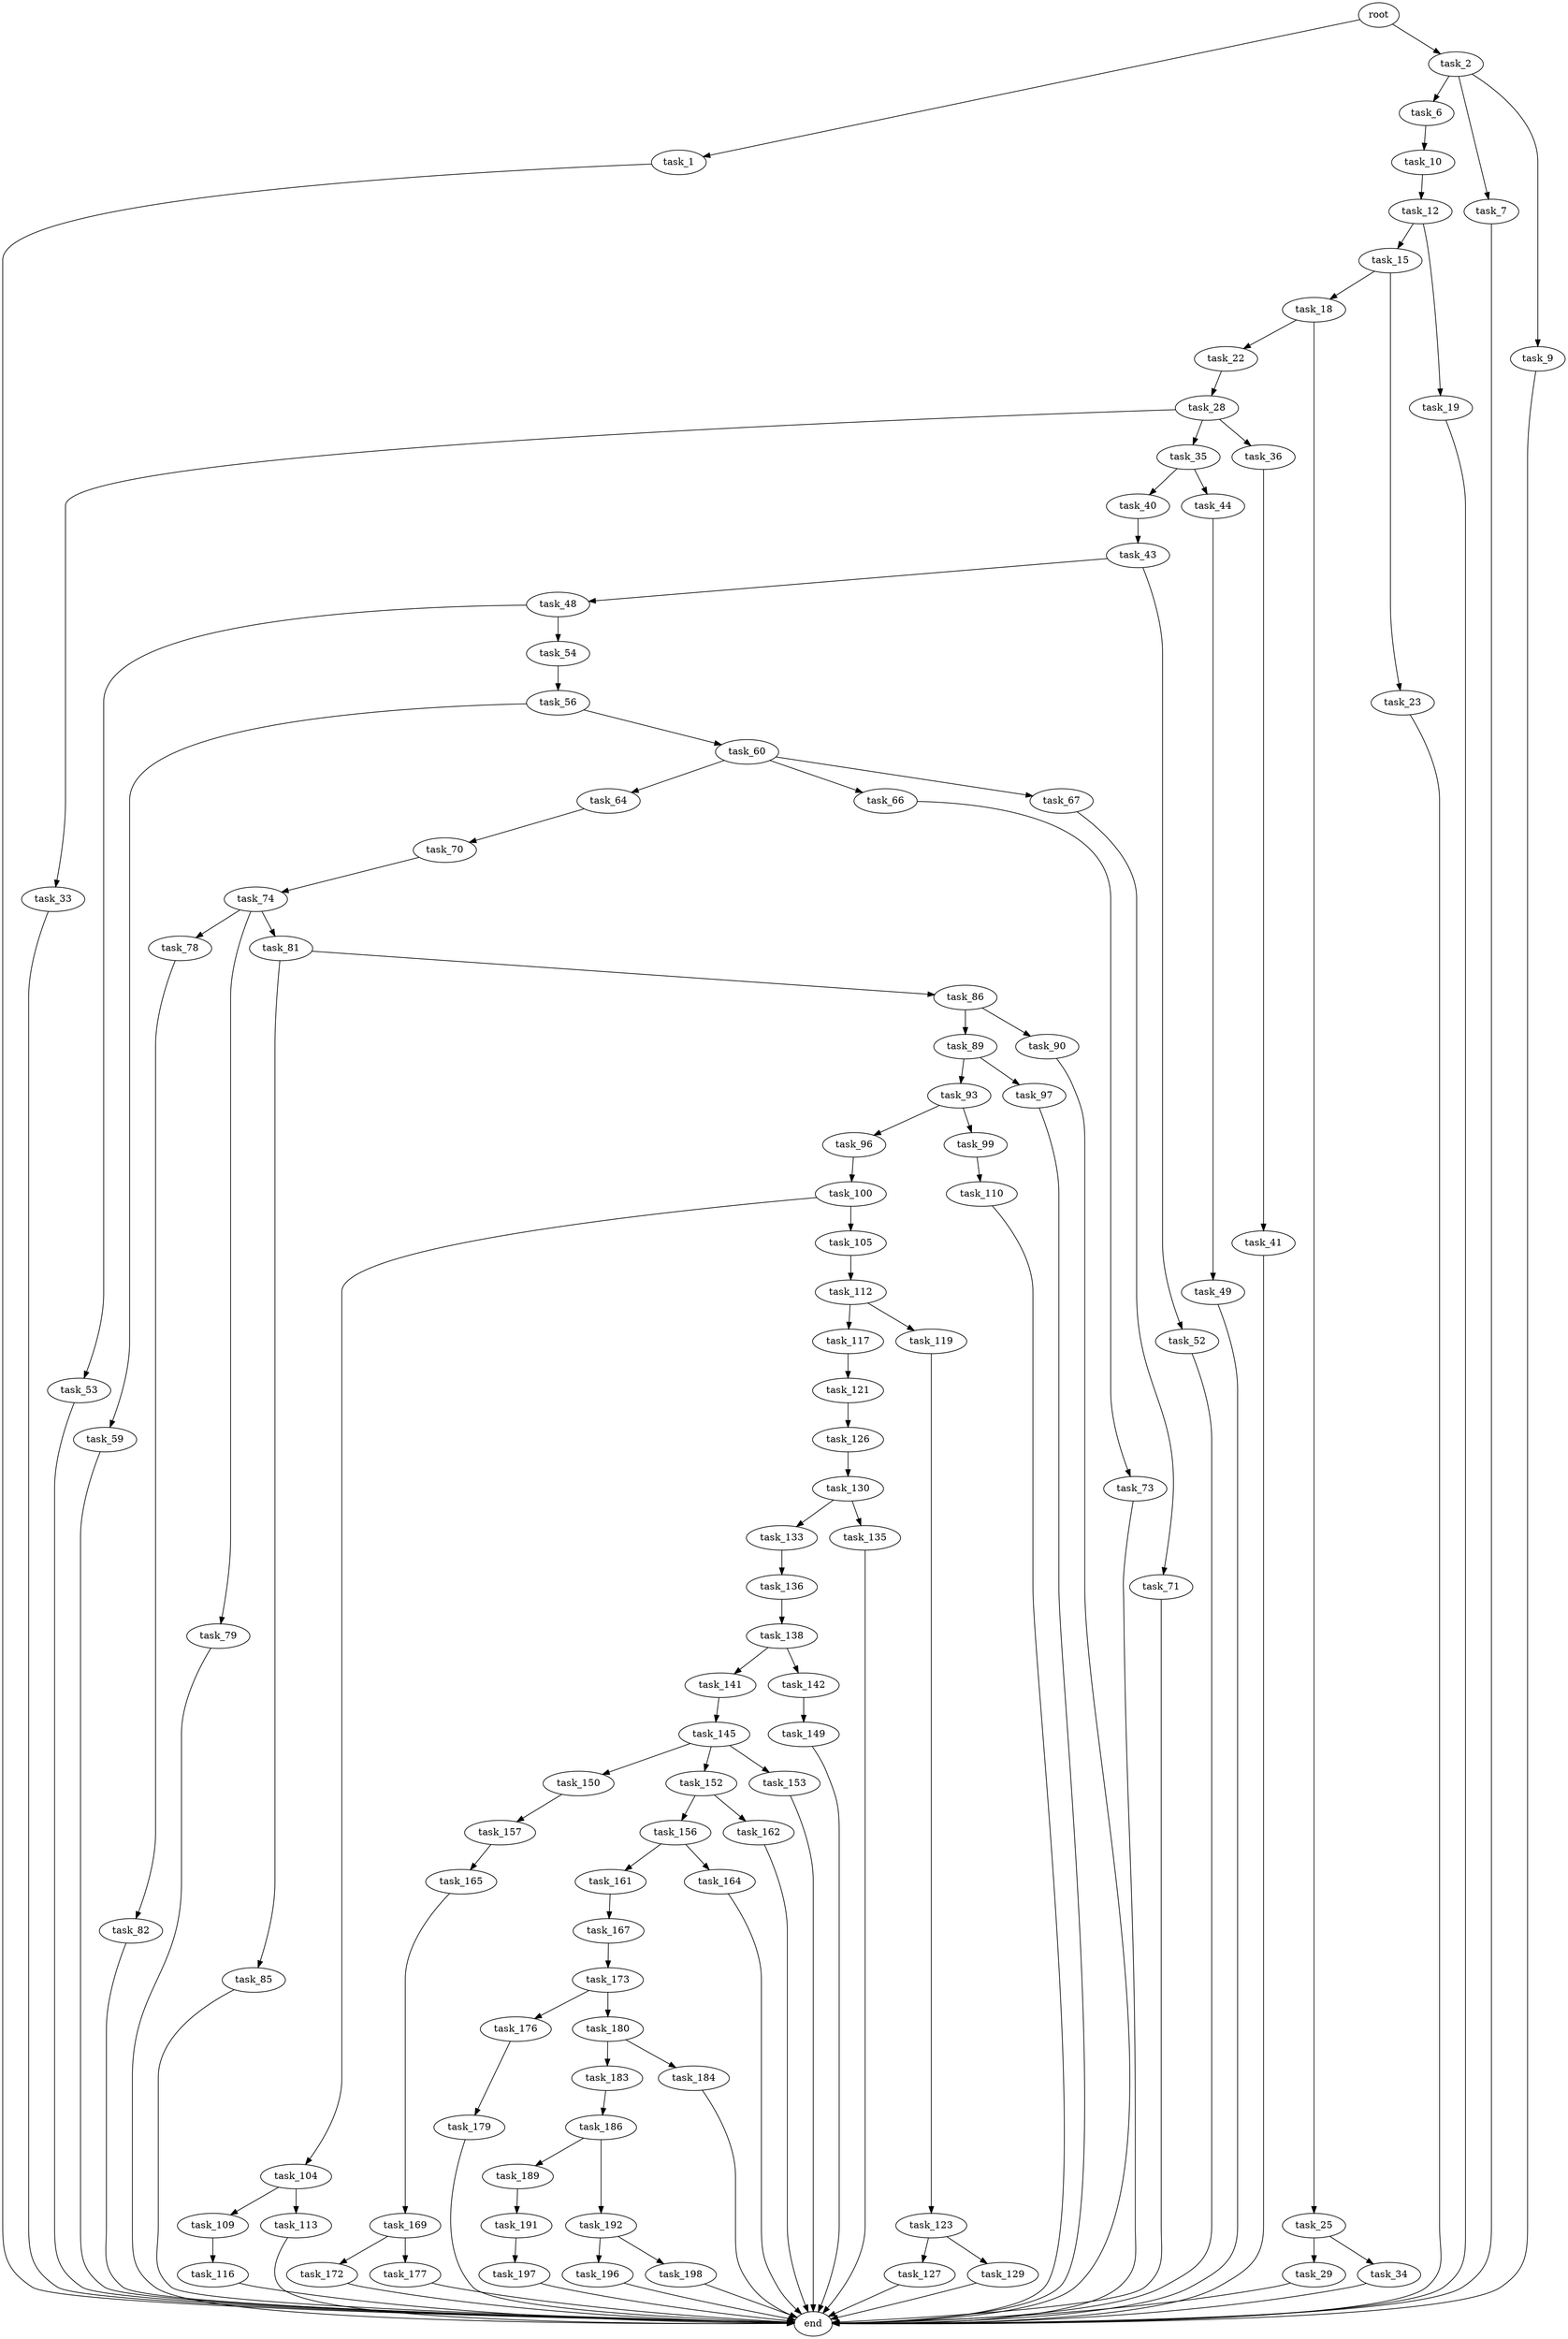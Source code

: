 digraph G {
  root [size="0.000000"];
  task_1 [size="17773537240.000000"];
  task_2 [size="1577895393.000000"];
  task_6 [size="827662510840.000000"];
  task_7 [size="281129289986.000000"];
  task_9 [size="3547928162.000000"];
  task_10 [size="6491312265.000000"];
  task_12 [size="1845187095.000000"];
  task_15 [size="10880498011.000000"];
  task_18 [size="19469749426.000000"];
  task_19 [size="85882904759.000000"];
  task_22 [size="68719476736.000000"];
  task_23 [size="869095036396.000000"];
  task_25 [size="32087372004.000000"];
  task_28 [size="551264926054.000000"];
  task_29 [size="828963122213.000000"];
  task_33 [size="59593451181.000000"];
  task_34 [size="7397721454.000000"];
  task_35 [size="549755813888.000000"];
  task_36 [size="368293445632.000000"];
  task_40 [size="3056630990.000000"];
  task_41 [size="302099697349.000000"];
  task_43 [size="68719476736.000000"];
  task_44 [size="73215879233.000000"];
  task_48 [size="15441677786.000000"];
  task_49 [size="245345606245.000000"];
  task_52 [size="1329040143.000000"];
  task_53 [size="76307663049.000000"];
  task_54 [size="134217728000.000000"];
  task_56 [size="43470957929.000000"];
  task_59 [size="198194517550.000000"];
  task_60 [size="29329263578.000000"];
  task_64 [size="134217728000.000000"];
  task_66 [size="8589934592.000000"];
  task_67 [size="602532241172.000000"];
  task_70 [size="97012044697.000000"];
  task_71 [size="368293445632.000000"];
  task_73 [size="671376416969.000000"];
  task_74 [size="7195975125.000000"];
  task_78 [size="476714003.000000"];
  task_79 [size="68719476736.000000"];
  task_81 [size="782757789696.000000"];
  task_82 [size="549755813888.000000"];
  task_85 [size="32630682906.000000"];
  task_86 [size="183768515754.000000"];
  task_89 [size="368293445632.000000"];
  task_90 [size="189263798985.000000"];
  task_93 [size="216976237426.000000"];
  task_96 [size="1073741824000.000000"];
  task_97 [size="339221383526.000000"];
  task_99 [size="8589934592.000000"];
  task_100 [size="26528924416.000000"];
  task_104 [size="20030918413.000000"];
  task_105 [size="9736232480.000000"];
  task_109 [size="279012216357.000000"];
  task_110 [size="389555662940.000000"];
  task_112 [size="28537993581.000000"];
  task_113 [size="32843266858.000000"];
  task_116 [size="300132125270.000000"];
  task_117 [size="303073416990.000000"];
  task_119 [size="1572650342.000000"];
  task_121 [size="267298880946.000000"];
  task_123 [size="368293445632.000000"];
  task_126 [size="8589934592.000000"];
  task_127 [size="128657000293.000000"];
  task_129 [size="45331040338.000000"];
  task_130 [size="713968684446.000000"];
  task_133 [size="871355571463.000000"];
  task_135 [size="30671996967.000000"];
  task_136 [size="165542315269.000000"];
  task_138 [size="782757789696.000000"];
  task_141 [size="1073741824000.000000"];
  task_142 [size="496591442067.000000"];
  task_145 [size="16323217913.000000"];
  task_149 [size="1589333878.000000"];
  task_150 [size="6952562698.000000"];
  task_152 [size="491668488929.000000"];
  task_153 [size="1373397098474.000000"];
  task_156 [size="150557460215.000000"];
  task_157 [size="368293445632.000000"];
  task_161 [size="23708857287.000000"];
  task_162 [size="1073741824000.000000"];
  task_164 [size="368293445632.000000"];
  task_165 [size="2879107215.000000"];
  task_167 [size="28991029248.000000"];
  task_169 [size="5141736576.000000"];
  task_172 [size="6450301962.000000"];
  task_173 [size="19863869448.000000"];
  task_176 [size="100432719568.000000"];
  task_177 [size="14626146527.000000"];
  task_179 [size="101606424798.000000"];
  task_180 [size="1836295312.000000"];
  task_183 [size="32759807985.000000"];
  task_184 [size="761730718626.000000"];
  task_186 [size="25016041378.000000"];
  task_189 [size="8540010021.000000"];
  task_191 [size="5904254346.000000"];
  task_192 [size="134217728000.000000"];
  task_196 [size="247325713952.000000"];
  task_197 [size="176213565584.000000"];
  task_198 [size="1073741824000.000000"];
  end [size="0.000000"];

  root -> task_1 [size="1.000000"];
  root -> task_2 [size="1.000000"];
  task_1 -> end [size="1.000000"];
  task_2 -> task_6 [size="33554432.000000"];
  task_2 -> task_7 [size="33554432.000000"];
  task_2 -> task_9 [size="33554432.000000"];
  task_6 -> task_10 [size="838860800.000000"];
  task_7 -> end [size="1.000000"];
  task_9 -> end [size="1.000000"];
  task_10 -> task_12 [size="209715200.000000"];
  task_12 -> task_15 [size="134217728.000000"];
  task_12 -> task_19 [size="134217728.000000"];
  task_15 -> task_18 [size="301989888.000000"];
  task_15 -> task_23 [size="301989888.000000"];
  task_18 -> task_22 [size="679477248.000000"];
  task_18 -> task_25 [size="679477248.000000"];
  task_19 -> end [size="1.000000"];
  task_22 -> task_28 [size="134217728.000000"];
  task_23 -> end [size="1.000000"];
  task_25 -> task_29 [size="33554432.000000"];
  task_25 -> task_34 [size="33554432.000000"];
  task_28 -> task_33 [size="679477248.000000"];
  task_28 -> task_35 [size="679477248.000000"];
  task_28 -> task_36 [size="679477248.000000"];
  task_29 -> end [size="1.000000"];
  task_33 -> end [size="1.000000"];
  task_34 -> end [size="1.000000"];
  task_35 -> task_40 [size="536870912.000000"];
  task_35 -> task_44 [size="536870912.000000"];
  task_36 -> task_41 [size="411041792.000000"];
  task_40 -> task_43 [size="134217728.000000"];
  task_41 -> end [size="1.000000"];
  task_43 -> task_48 [size="134217728.000000"];
  task_43 -> task_52 [size="134217728.000000"];
  task_44 -> task_49 [size="75497472.000000"];
  task_48 -> task_53 [size="301989888.000000"];
  task_48 -> task_54 [size="301989888.000000"];
  task_49 -> end [size="1.000000"];
  task_52 -> end [size="1.000000"];
  task_53 -> end [size="1.000000"];
  task_54 -> task_56 [size="209715200.000000"];
  task_56 -> task_59 [size="134217728.000000"];
  task_56 -> task_60 [size="134217728.000000"];
  task_59 -> end [size="1.000000"];
  task_60 -> task_64 [size="679477248.000000"];
  task_60 -> task_66 [size="679477248.000000"];
  task_60 -> task_67 [size="679477248.000000"];
  task_64 -> task_70 [size="209715200.000000"];
  task_66 -> task_73 [size="33554432.000000"];
  task_67 -> task_71 [size="679477248.000000"];
  task_70 -> task_74 [size="75497472.000000"];
  task_71 -> end [size="1.000000"];
  task_73 -> end [size="1.000000"];
  task_74 -> task_78 [size="134217728.000000"];
  task_74 -> task_79 [size="134217728.000000"];
  task_74 -> task_81 [size="134217728.000000"];
  task_78 -> task_82 [size="33554432.000000"];
  task_79 -> end [size="1.000000"];
  task_81 -> task_85 [size="679477248.000000"];
  task_81 -> task_86 [size="679477248.000000"];
  task_82 -> end [size="1.000000"];
  task_85 -> end [size="1.000000"];
  task_86 -> task_89 [size="301989888.000000"];
  task_86 -> task_90 [size="301989888.000000"];
  task_89 -> task_93 [size="411041792.000000"];
  task_89 -> task_97 [size="411041792.000000"];
  task_90 -> end [size="1.000000"];
  task_93 -> task_96 [size="209715200.000000"];
  task_93 -> task_99 [size="209715200.000000"];
  task_96 -> task_100 [size="838860800.000000"];
  task_97 -> end [size="1.000000"];
  task_99 -> task_110 [size="33554432.000000"];
  task_100 -> task_104 [size="134217728.000000"];
  task_100 -> task_105 [size="134217728.000000"];
  task_104 -> task_109 [size="33554432.000000"];
  task_104 -> task_113 [size="33554432.000000"];
  task_105 -> task_112 [size="536870912.000000"];
  task_109 -> task_116 [size="209715200.000000"];
  task_110 -> end [size="1.000000"];
  task_112 -> task_117 [size="75497472.000000"];
  task_112 -> task_119 [size="75497472.000000"];
  task_113 -> end [size="1.000000"];
  task_116 -> end [size="1.000000"];
  task_117 -> task_121 [size="838860800.000000"];
  task_119 -> task_123 [size="33554432.000000"];
  task_121 -> task_126 [size="209715200.000000"];
  task_123 -> task_127 [size="411041792.000000"];
  task_123 -> task_129 [size="411041792.000000"];
  task_126 -> task_130 [size="33554432.000000"];
  task_127 -> end [size="1.000000"];
  task_129 -> end [size="1.000000"];
  task_130 -> task_133 [size="536870912.000000"];
  task_130 -> task_135 [size="536870912.000000"];
  task_133 -> task_136 [size="536870912.000000"];
  task_135 -> end [size="1.000000"];
  task_136 -> task_138 [size="301989888.000000"];
  task_138 -> task_141 [size="679477248.000000"];
  task_138 -> task_142 [size="679477248.000000"];
  task_141 -> task_145 [size="838860800.000000"];
  task_142 -> task_149 [size="838860800.000000"];
  task_145 -> task_150 [size="536870912.000000"];
  task_145 -> task_152 [size="536870912.000000"];
  task_145 -> task_153 [size="536870912.000000"];
  task_149 -> end [size="1.000000"];
  task_150 -> task_157 [size="134217728.000000"];
  task_152 -> task_156 [size="411041792.000000"];
  task_152 -> task_162 [size="411041792.000000"];
  task_153 -> end [size="1.000000"];
  task_156 -> task_161 [size="679477248.000000"];
  task_156 -> task_164 [size="679477248.000000"];
  task_157 -> task_165 [size="411041792.000000"];
  task_161 -> task_167 [size="75497472.000000"];
  task_162 -> end [size="1.000000"];
  task_164 -> end [size="1.000000"];
  task_165 -> task_169 [size="134217728.000000"];
  task_167 -> task_173 [size="75497472.000000"];
  task_169 -> task_172 [size="301989888.000000"];
  task_169 -> task_177 [size="301989888.000000"];
  task_172 -> end [size="1.000000"];
  task_173 -> task_176 [size="411041792.000000"];
  task_173 -> task_180 [size="411041792.000000"];
  task_176 -> task_179 [size="301989888.000000"];
  task_177 -> end [size="1.000000"];
  task_179 -> end [size="1.000000"];
  task_180 -> task_183 [size="33554432.000000"];
  task_180 -> task_184 [size="33554432.000000"];
  task_183 -> task_186 [size="536870912.000000"];
  task_184 -> end [size="1.000000"];
  task_186 -> task_189 [size="411041792.000000"];
  task_186 -> task_192 [size="411041792.000000"];
  task_189 -> task_191 [size="301989888.000000"];
  task_191 -> task_197 [size="679477248.000000"];
  task_192 -> task_196 [size="209715200.000000"];
  task_192 -> task_198 [size="209715200.000000"];
  task_196 -> end [size="1.000000"];
  task_197 -> end [size="1.000000"];
  task_198 -> end [size="1.000000"];
}
